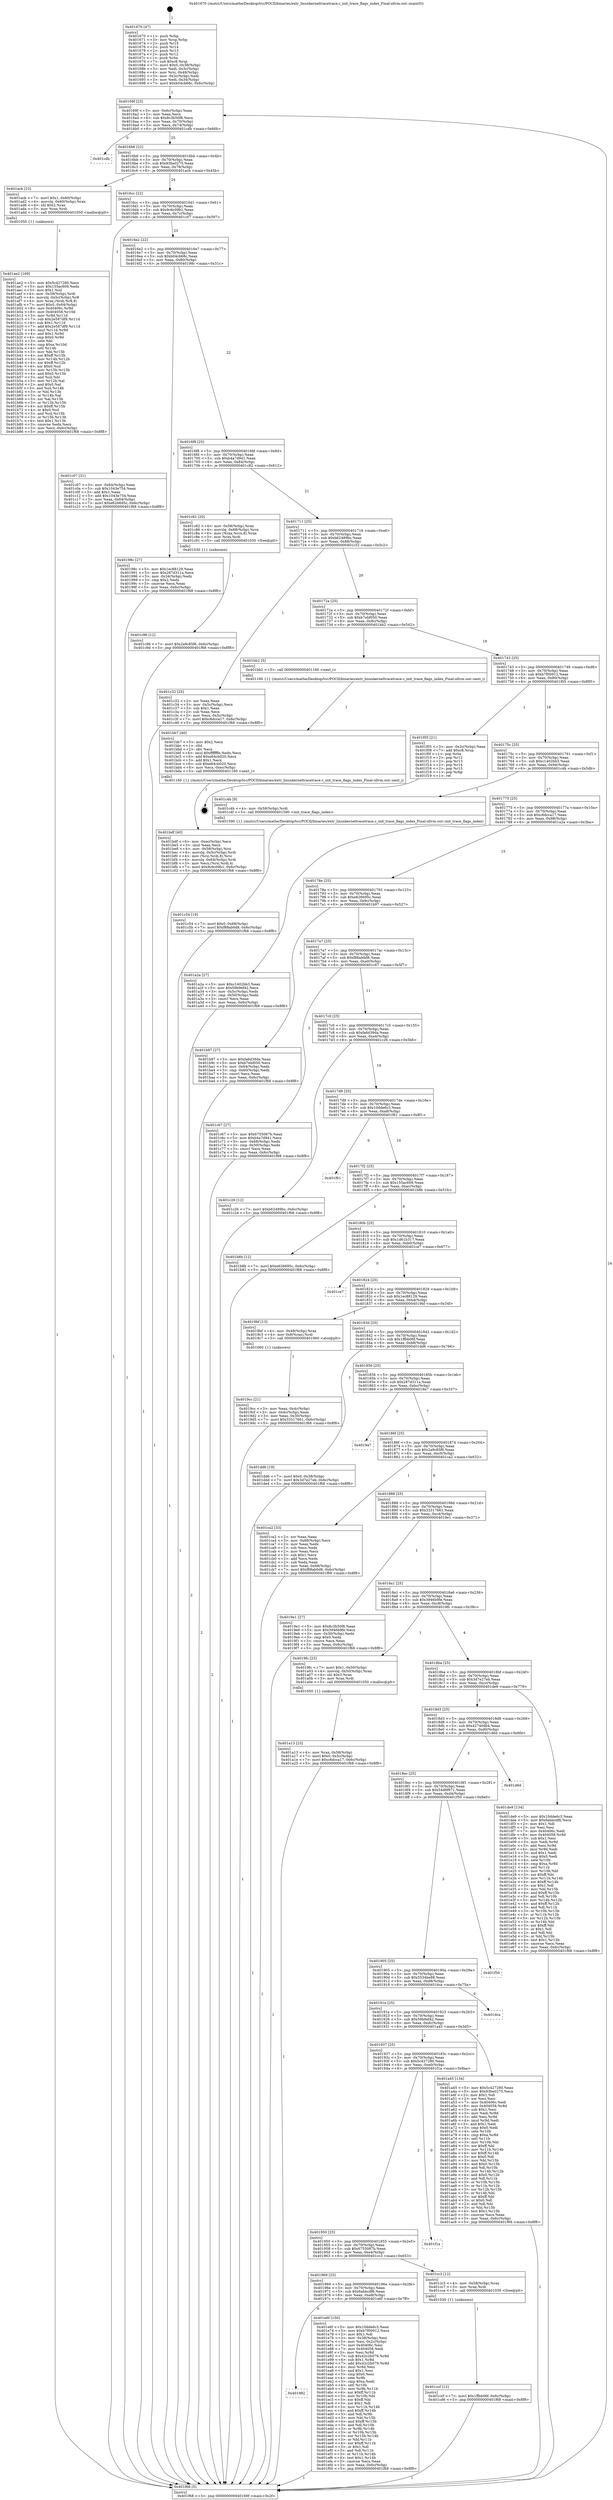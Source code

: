 digraph "0x401670" {
  label = "0x401670 (/mnt/c/Users/mathe/Desktop/tcc/POCII/binaries/extr_linuxkerneltracetrace.c_init_trace_flags_index_Final-ollvm.out::main(0))"
  labelloc = "t"
  node[shape=record]

  Entry [label="",width=0.3,height=0.3,shape=circle,fillcolor=black,style=filled]
  "0x40169f" [label="{
     0x40169f [23]\l
     | [instrs]\l
     &nbsp;&nbsp;0x40169f \<+3\>: mov -0x6c(%rbp),%eax\l
     &nbsp;&nbsp;0x4016a2 \<+2\>: mov %eax,%ecx\l
     &nbsp;&nbsp;0x4016a4 \<+6\>: sub $0x8c3b50f8,%ecx\l
     &nbsp;&nbsp;0x4016aa \<+3\>: mov %eax,-0x70(%rbp)\l
     &nbsp;&nbsp;0x4016ad \<+3\>: mov %ecx,-0x74(%rbp)\l
     &nbsp;&nbsp;0x4016b0 \<+6\>: je 0000000000401cdb \<main+0x66b\>\l
  }"]
  "0x401cdb" [label="{
     0x401cdb\l
  }", style=dashed]
  "0x4016b6" [label="{
     0x4016b6 [22]\l
     | [instrs]\l
     &nbsp;&nbsp;0x4016b6 \<+5\>: jmp 00000000004016bb \<main+0x4b\>\l
     &nbsp;&nbsp;0x4016bb \<+3\>: mov -0x70(%rbp),%eax\l
     &nbsp;&nbsp;0x4016be \<+5\>: sub $0x93be0275,%eax\l
     &nbsp;&nbsp;0x4016c3 \<+3\>: mov %eax,-0x78(%rbp)\l
     &nbsp;&nbsp;0x4016c6 \<+6\>: je 0000000000401acb \<main+0x45b\>\l
  }"]
  Exit [label="",width=0.3,height=0.3,shape=circle,fillcolor=black,style=filled,peripheries=2]
  "0x401acb" [label="{
     0x401acb [23]\l
     | [instrs]\l
     &nbsp;&nbsp;0x401acb \<+7\>: movl $0x1,-0x60(%rbp)\l
     &nbsp;&nbsp;0x401ad2 \<+4\>: movslq -0x60(%rbp),%rax\l
     &nbsp;&nbsp;0x401ad6 \<+4\>: shl $0x2,%rax\l
     &nbsp;&nbsp;0x401ada \<+3\>: mov %rax,%rdi\l
     &nbsp;&nbsp;0x401add \<+5\>: call 0000000000401050 \<malloc@plt\>\l
     | [calls]\l
     &nbsp;&nbsp;0x401050 \{1\} (unknown)\l
  }"]
  "0x4016cc" [label="{
     0x4016cc [22]\l
     | [instrs]\l
     &nbsp;&nbsp;0x4016cc \<+5\>: jmp 00000000004016d1 \<main+0x61\>\l
     &nbsp;&nbsp;0x4016d1 \<+3\>: mov -0x70(%rbp),%eax\l
     &nbsp;&nbsp;0x4016d4 \<+5\>: sub $0x9c6c09b1,%eax\l
     &nbsp;&nbsp;0x4016d9 \<+3\>: mov %eax,-0x7c(%rbp)\l
     &nbsp;&nbsp;0x4016dc \<+6\>: je 0000000000401c07 \<main+0x597\>\l
  }"]
  "0x401982" [label="{
     0x401982\l
  }", style=dashed]
  "0x401c07" [label="{
     0x401c07 [31]\l
     | [instrs]\l
     &nbsp;&nbsp;0x401c07 \<+3\>: mov -0x64(%rbp),%eax\l
     &nbsp;&nbsp;0x401c0a \<+5\>: sub $0x1043e754,%eax\l
     &nbsp;&nbsp;0x401c0f \<+3\>: add $0x1,%eax\l
     &nbsp;&nbsp;0x401c12 \<+5\>: add $0x1043e754,%eax\l
     &nbsp;&nbsp;0x401c17 \<+3\>: mov %eax,-0x64(%rbp)\l
     &nbsp;&nbsp;0x401c1a \<+7\>: movl $0xe626695c,-0x6c(%rbp)\l
     &nbsp;&nbsp;0x401c21 \<+5\>: jmp 0000000000401f68 \<main+0x8f8\>\l
  }"]
  "0x4016e2" [label="{
     0x4016e2 [22]\l
     | [instrs]\l
     &nbsp;&nbsp;0x4016e2 \<+5\>: jmp 00000000004016e7 \<main+0x77\>\l
     &nbsp;&nbsp;0x4016e7 \<+3\>: mov -0x70(%rbp),%eax\l
     &nbsp;&nbsp;0x4016ea \<+5\>: sub $0xb04cb68c,%eax\l
     &nbsp;&nbsp;0x4016ef \<+3\>: mov %eax,-0x80(%rbp)\l
     &nbsp;&nbsp;0x4016f2 \<+6\>: je 000000000040198c \<main+0x31c\>\l
  }"]
  "0x401e6f" [label="{
     0x401e6f [150]\l
     | [instrs]\l
     &nbsp;&nbsp;0x401e6f \<+5\>: mov $0x10dde6c3,%eax\l
     &nbsp;&nbsp;0x401e74 \<+5\>: mov $0xb7f00912,%ecx\l
     &nbsp;&nbsp;0x401e79 \<+2\>: mov $0x1,%dl\l
     &nbsp;&nbsp;0x401e7b \<+3\>: mov -0x38(%rbp),%esi\l
     &nbsp;&nbsp;0x401e7e \<+3\>: mov %esi,-0x2c(%rbp)\l
     &nbsp;&nbsp;0x401e81 \<+7\>: mov 0x40406c,%esi\l
     &nbsp;&nbsp;0x401e88 \<+7\>: mov 0x404058,%edi\l
     &nbsp;&nbsp;0x401e8f \<+3\>: mov %esi,%r8d\l
     &nbsp;&nbsp;0x401e92 \<+7\>: sub $0x42c2b079,%r8d\l
     &nbsp;&nbsp;0x401e99 \<+4\>: sub $0x1,%r8d\l
     &nbsp;&nbsp;0x401e9d \<+7\>: add $0x42c2b079,%r8d\l
     &nbsp;&nbsp;0x401ea4 \<+4\>: imul %r8d,%esi\l
     &nbsp;&nbsp;0x401ea8 \<+3\>: and $0x1,%esi\l
     &nbsp;&nbsp;0x401eab \<+3\>: cmp $0x0,%esi\l
     &nbsp;&nbsp;0x401eae \<+4\>: sete %r9b\l
     &nbsp;&nbsp;0x401eb2 \<+3\>: cmp $0xa,%edi\l
     &nbsp;&nbsp;0x401eb5 \<+4\>: setl %r10b\l
     &nbsp;&nbsp;0x401eb9 \<+3\>: mov %r9b,%r11b\l
     &nbsp;&nbsp;0x401ebc \<+4\>: xor $0xff,%r11b\l
     &nbsp;&nbsp;0x401ec0 \<+3\>: mov %r10b,%bl\l
     &nbsp;&nbsp;0x401ec3 \<+3\>: xor $0xff,%bl\l
     &nbsp;&nbsp;0x401ec6 \<+3\>: xor $0x1,%dl\l
     &nbsp;&nbsp;0x401ec9 \<+3\>: mov %r11b,%r14b\l
     &nbsp;&nbsp;0x401ecc \<+4\>: and $0xff,%r14b\l
     &nbsp;&nbsp;0x401ed0 \<+3\>: and %dl,%r9b\l
     &nbsp;&nbsp;0x401ed3 \<+3\>: mov %bl,%r15b\l
     &nbsp;&nbsp;0x401ed6 \<+4\>: and $0xff,%r15b\l
     &nbsp;&nbsp;0x401eda \<+3\>: and %dl,%r10b\l
     &nbsp;&nbsp;0x401edd \<+3\>: or %r9b,%r14b\l
     &nbsp;&nbsp;0x401ee0 \<+3\>: or %r10b,%r15b\l
     &nbsp;&nbsp;0x401ee3 \<+3\>: xor %r15b,%r14b\l
     &nbsp;&nbsp;0x401ee6 \<+3\>: or %bl,%r11b\l
     &nbsp;&nbsp;0x401ee9 \<+4\>: xor $0xff,%r11b\l
     &nbsp;&nbsp;0x401eed \<+3\>: or $0x1,%dl\l
     &nbsp;&nbsp;0x401ef0 \<+3\>: and %dl,%r11b\l
     &nbsp;&nbsp;0x401ef3 \<+3\>: or %r11b,%r14b\l
     &nbsp;&nbsp;0x401ef6 \<+4\>: test $0x1,%r14b\l
     &nbsp;&nbsp;0x401efa \<+3\>: cmovne %ecx,%eax\l
     &nbsp;&nbsp;0x401efd \<+3\>: mov %eax,-0x6c(%rbp)\l
     &nbsp;&nbsp;0x401f00 \<+5\>: jmp 0000000000401f68 \<main+0x8f8\>\l
  }"]
  "0x40198c" [label="{
     0x40198c [27]\l
     | [instrs]\l
     &nbsp;&nbsp;0x40198c \<+5\>: mov $0x1ec88129,%eax\l
     &nbsp;&nbsp;0x401991 \<+5\>: mov $0x287d311a,%ecx\l
     &nbsp;&nbsp;0x401996 \<+3\>: mov -0x34(%rbp),%edx\l
     &nbsp;&nbsp;0x401999 \<+3\>: cmp $0x2,%edx\l
     &nbsp;&nbsp;0x40199c \<+3\>: cmovne %ecx,%eax\l
     &nbsp;&nbsp;0x40199f \<+3\>: mov %eax,-0x6c(%rbp)\l
     &nbsp;&nbsp;0x4019a2 \<+5\>: jmp 0000000000401f68 \<main+0x8f8\>\l
  }"]
  "0x4016f8" [label="{
     0x4016f8 [25]\l
     | [instrs]\l
     &nbsp;&nbsp;0x4016f8 \<+5\>: jmp 00000000004016fd \<main+0x8d\>\l
     &nbsp;&nbsp;0x4016fd \<+3\>: mov -0x70(%rbp),%eax\l
     &nbsp;&nbsp;0x401700 \<+5\>: sub $0xb4a7d941,%eax\l
     &nbsp;&nbsp;0x401705 \<+6\>: mov %eax,-0x84(%rbp)\l
     &nbsp;&nbsp;0x40170b \<+6\>: je 0000000000401c82 \<main+0x612\>\l
  }"]
  "0x401f68" [label="{
     0x401f68 [5]\l
     | [instrs]\l
     &nbsp;&nbsp;0x401f68 \<+5\>: jmp 000000000040169f \<main+0x2f\>\l
  }"]
  "0x401670" [label="{
     0x401670 [47]\l
     | [instrs]\l
     &nbsp;&nbsp;0x401670 \<+1\>: push %rbp\l
     &nbsp;&nbsp;0x401671 \<+3\>: mov %rsp,%rbp\l
     &nbsp;&nbsp;0x401674 \<+2\>: push %r15\l
     &nbsp;&nbsp;0x401676 \<+2\>: push %r14\l
     &nbsp;&nbsp;0x401678 \<+2\>: push %r13\l
     &nbsp;&nbsp;0x40167a \<+2\>: push %r12\l
     &nbsp;&nbsp;0x40167c \<+1\>: push %rbx\l
     &nbsp;&nbsp;0x40167d \<+7\>: sub $0xc8,%rsp\l
     &nbsp;&nbsp;0x401684 \<+7\>: movl $0x0,-0x38(%rbp)\l
     &nbsp;&nbsp;0x40168b \<+3\>: mov %edi,-0x3c(%rbp)\l
     &nbsp;&nbsp;0x40168e \<+4\>: mov %rsi,-0x48(%rbp)\l
     &nbsp;&nbsp;0x401692 \<+3\>: mov -0x3c(%rbp),%edi\l
     &nbsp;&nbsp;0x401695 \<+3\>: mov %edi,-0x34(%rbp)\l
     &nbsp;&nbsp;0x401698 \<+7\>: movl $0xb04cb68c,-0x6c(%rbp)\l
  }"]
  "0x401ccf" [label="{
     0x401ccf [12]\l
     | [instrs]\l
     &nbsp;&nbsp;0x401ccf \<+7\>: movl $0x1ffbb06f,-0x6c(%rbp)\l
     &nbsp;&nbsp;0x401cd6 \<+5\>: jmp 0000000000401f68 \<main+0x8f8\>\l
  }"]
  "0x401c82" [label="{
     0x401c82 [20]\l
     | [instrs]\l
     &nbsp;&nbsp;0x401c82 \<+4\>: mov -0x58(%rbp),%rax\l
     &nbsp;&nbsp;0x401c86 \<+4\>: movslq -0x68(%rbp),%rcx\l
     &nbsp;&nbsp;0x401c8a \<+4\>: mov (%rax,%rcx,8),%rax\l
     &nbsp;&nbsp;0x401c8e \<+3\>: mov %rax,%rdi\l
     &nbsp;&nbsp;0x401c91 \<+5\>: call 0000000000401030 \<free@plt\>\l
     | [calls]\l
     &nbsp;&nbsp;0x401030 \{1\} (unknown)\l
  }"]
  "0x401711" [label="{
     0x401711 [25]\l
     | [instrs]\l
     &nbsp;&nbsp;0x401711 \<+5\>: jmp 0000000000401716 \<main+0xa6\>\l
     &nbsp;&nbsp;0x401716 \<+3\>: mov -0x70(%rbp),%eax\l
     &nbsp;&nbsp;0x401719 \<+5\>: sub $0xb62489bc,%eax\l
     &nbsp;&nbsp;0x40171e \<+6\>: mov %eax,-0x88(%rbp)\l
     &nbsp;&nbsp;0x401724 \<+6\>: je 0000000000401c32 \<main+0x5c2\>\l
  }"]
  "0x401969" [label="{
     0x401969 [25]\l
     | [instrs]\l
     &nbsp;&nbsp;0x401969 \<+5\>: jmp 000000000040196e \<main+0x2fe\>\l
     &nbsp;&nbsp;0x40196e \<+3\>: mov -0x70(%rbp),%eax\l
     &nbsp;&nbsp;0x401971 \<+5\>: sub $0x6abbcdf6,%eax\l
     &nbsp;&nbsp;0x401976 \<+6\>: mov %eax,-0xe8(%rbp)\l
     &nbsp;&nbsp;0x40197c \<+6\>: je 0000000000401e6f \<main+0x7ff\>\l
  }"]
  "0x401c32" [label="{
     0x401c32 [25]\l
     | [instrs]\l
     &nbsp;&nbsp;0x401c32 \<+2\>: xor %eax,%eax\l
     &nbsp;&nbsp;0x401c34 \<+3\>: mov -0x5c(%rbp),%ecx\l
     &nbsp;&nbsp;0x401c37 \<+3\>: sub $0x1,%eax\l
     &nbsp;&nbsp;0x401c3a \<+2\>: sub %eax,%ecx\l
     &nbsp;&nbsp;0x401c3c \<+3\>: mov %ecx,-0x5c(%rbp)\l
     &nbsp;&nbsp;0x401c3f \<+7\>: movl $0xc6dcca17,-0x6c(%rbp)\l
     &nbsp;&nbsp;0x401c46 \<+5\>: jmp 0000000000401f68 \<main+0x8f8\>\l
  }"]
  "0x40172a" [label="{
     0x40172a [25]\l
     | [instrs]\l
     &nbsp;&nbsp;0x40172a \<+5\>: jmp 000000000040172f \<main+0xbf\>\l
     &nbsp;&nbsp;0x40172f \<+3\>: mov -0x70(%rbp),%eax\l
     &nbsp;&nbsp;0x401732 \<+5\>: sub $0xb7ebf050,%eax\l
     &nbsp;&nbsp;0x401737 \<+6\>: mov %eax,-0x8c(%rbp)\l
     &nbsp;&nbsp;0x40173d \<+6\>: je 0000000000401bb2 \<main+0x542\>\l
  }"]
  "0x401cc3" [label="{
     0x401cc3 [12]\l
     | [instrs]\l
     &nbsp;&nbsp;0x401cc3 \<+4\>: mov -0x58(%rbp),%rax\l
     &nbsp;&nbsp;0x401cc7 \<+3\>: mov %rax,%rdi\l
     &nbsp;&nbsp;0x401cca \<+5\>: call 0000000000401030 \<free@plt\>\l
     | [calls]\l
     &nbsp;&nbsp;0x401030 \{1\} (unknown)\l
  }"]
  "0x401bb2" [label="{
     0x401bb2 [5]\l
     | [instrs]\l
     &nbsp;&nbsp;0x401bb2 \<+5\>: call 0000000000401160 \<next_i\>\l
     | [calls]\l
     &nbsp;&nbsp;0x401160 \{1\} (/mnt/c/Users/mathe/Desktop/tcc/POCII/binaries/extr_linuxkerneltracetrace.c_init_trace_flags_index_Final-ollvm.out::next_i)\l
  }"]
  "0x401743" [label="{
     0x401743 [25]\l
     | [instrs]\l
     &nbsp;&nbsp;0x401743 \<+5\>: jmp 0000000000401748 \<main+0xd8\>\l
     &nbsp;&nbsp;0x401748 \<+3\>: mov -0x70(%rbp),%eax\l
     &nbsp;&nbsp;0x40174b \<+5\>: sub $0xb7f00912,%eax\l
     &nbsp;&nbsp;0x401750 \<+6\>: mov %eax,-0x90(%rbp)\l
     &nbsp;&nbsp;0x401756 \<+6\>: je 0000000000401f05 \<main+0x895\>\l
  }"]
  "0x401950" [label="{
     0x401950 [25]\l
     | [instrs]\l
     &nbsp;&nbsp;0x401950 \<+5\>: jmp 0000000000401955 \<main+0x2e5\>\l
     &nbsp;&nbsp;0x401955 \<+3\>: mov -0x70(%rbp),%eax\l
     &nbsp;&nbsp;0x401958 \<+5\>: sub $0x6755087b,%eax\l
     &nbsp;&nbsp;0x40195d \<+6\>: mov %eax,-0xe4(%rbp)\l
     &nbsp;&nbsp;0x401963 \<+6\>: je 0000000000401cc3 \<main+0x653\>\l
  }"]
  "0x401f05" [label="{
     0x401f05 [21]\l
     | [instrs]\l
     &nbsp;&nbsp;0x401f05 \<+3\>: mov -0x2c(%rbp),%eax\l
     &nbsp;&nbsp;0x401f08 \<+7\>: add $0xc8,%rsp\l
     &nbsp;&nbsp;0x401f0f \<+1\>: pop %rbx\l
     &nbsp;&nbsp;0x401f10 \<+2\>: pop %r12\l
     &nbsp;&nbsp;0x401f12 \<+2\>: pop %r13\l
     &nbsp;&nbsp;0x401f14 \<+2\>: pop %r14\l
     &nbsp;&nbsp;0x401f16 \<+2\>: pop %r15\l
     &nbsp;&nbsp;0x401f18 \<+1\>: pop %rbp\l
     &nbsp;&nbsp;0x401f19 \<+1\>: ret\l
  }"]
  "0x40175c" [label="{
     0x40175c [25]\l
     | [instrs]\l
     &nbsp;&nbsp;0x40175c \<+5\>: jmp 0000000000401761 \<main+0xf1\>\l
     &nbsp;&nbsp;0x401761 \<+3\>: mov -0x70(%rbp),%eax\l
     &nbsp;&nbsp;0x401764 \<+5\>: sub $0xc1402bb3,%eax\l
     &nbsp;&nbsp;0x401769 \<+6\>: mov %eax,-0x94(%rbp)\l
     &nbsp;&nbsp;0x40176f \<+6\>: je 0000000000401c4b \<main+0x5db\>\l
  }"]
  "0x401f1a" [label="{
     0x401f1a\l
  }", style=dashed]
  "0x401c4b" [label="{
     0x401c4b [9]\l
     | [instrs]\l
     &nbsp;&nbsp;0x401c4b \<+4\>: mov -0x58(%rbp),%rdi\l
     &nbsp;&nbsp;0x401c4f \<+5\>: call 0000000000401590 \<init_trace_flags_index\>\l
     | [calls]\l
     &nbsp;&nbsp;0x401590 \{1\} (/mnt/c/Users/mathe/Desktop/tcc/POCII/binaries/extr_linuxkerneltracetrace.c_init_trace_flags_index_Final-ollvm.out::init_trace_flags_index)\l
  }"]
  "0x401775" [label="{
     0x401775 [25]\l
     | [instrs]\l
     &nbsp;&nbsp;0x401775 \<+5\>: jmp 000000000040177a \<main+0x10a\>\l
     &nbsp;&nbsp;0x40177a \<+3\>: mov -0x70(%rbp),%eax\l
     &nbsp;&nbsp;0x40177d \<+5\>: sub $0xc6dcca17,%eax\l
     &nbsp;&nbsp;0x401782 \<+6\>: mov %eax,-0x98(%rbp)\l
     &nbsp;&nbsp;0x401788 \<+6\>: je 0000000000401a2a \<main+0x3ba\>\l
  }"]
  "0x401c96" [label="{
     0x401c96 [12]\l
     | [instrs]\l
     &nbsp;&nbsp;0x401c96 \<+7\>: movl $0x2a9c85f6,-0x6c(%rbp)\l
     &nbsp;&nbsp;0x401c9d \<+5\>: jmp 0000000000401f68 \<main+0x8f8\>\l
  }"]
  "0x401a2a" [label="{
     0x401a2a [27]\l
     | [instrs]\l
     &nbsp;&nbsp;0x401a2a \<+5\>: mov $0xc1402bb3,%eax\l
     &nbsp;&nbsp;0x401a2f \<+5\>: mov $0x59b9ef42,%ecx\l
     &nbsp;&nbsp;0x401a34 \<+3\>: mov -0x5c(%rbp),%edx\l
     &nbsp;&nbsp;0x401a37 \<+3\>: cmp -0x50(%rbp),%edx\l
     &nbsp;&nbsp;0x401a3a \<+3\>: cmovl %ecx,%eax\l
     &nbsp;&nbsp;0x401a3d \<+3\>: mov %eax,-0x6c(%rbp)\l
     &nbsp;&nbsp;0x401a40 \<+5\>: jmp 0000000000401f68 \<main+0x8f8\>\l
  }"]
  "0x40178e" [label="{
     0x40178e [25]\l
     | [instrs]\l
     &nbsp;&nbsp;0x40178e \<+5\>: jmp 0000000000401793 \<main+0x123\>\l
     &nbsp;&nbsp;0x401793 \<+3\>: mov -0x70(%rbp),%eax\l
     &nbsp;&nbsp;0x401796 \<+5\>: sub $0xe626695c,%eax\l
     &nbsp;&nbsp;0x40179b \<+6\>: mov %eax,-0x9c(%rbp)\l
     &nbsp;&nbsp;0x4017a1 \<+6\>: je 0000000000401b97 \<main+0x527\>\l
  }"]
  "0x401c54" [label="{
     0x401c54 [19]\l
     | [instrs]\l
     &nbsp;&nbsp;0x401c54 \<+7\>: movl $0x0,-0x68(%rbp)\l
     &nbsp;&nbsp;0x401c5b \<+7\>: movl $0xf88ab0d8,-0x6c(%rbp)\l
     &nbsp;&nbsp;0x401c62 \<+5\>: jmp 0000000000401f68 \<main+0x8f8\>\l
  }"]
  "0x401b97" [label="{
     0x401b97 [27]\l
     | [instrs]\l
     &nbsp;&nbsp;0x401b97 \<+5\>: mov $0xfa6d39da,%eax\l
     &nbsp;&nbsp;0x401b9c \<+5\>: mov $0xb7ebf050,%ecx\l
     &nbsp;&nbsp;0x401ba1 \<+3\>: mov -0x64(%rbp),%edx\l
     &nbsp;&nbsp;0x401ba4 \<+3\>: cmp -0x60(%rbp),%edx\l
     &nbsp;&nbsp;0x401ba7 \<+3\>: cmovl %ecx,%eax\l
     &nbsp;&nbsp;0x401baa \<+3\>: mov %eax,-0x6c(%rbp)\l
     &nbsp;&nbsp;0x401bad \<+5\>: jmp 0000000000401f68 \<main+0x8f8\>\l
  }"]
  "0x4017a7" [label="{
     0x4017a7 [25]\l
     | [instrs]\l
     &nbsp;&nbsp;0x4017a7 \<+5\>: jmp 00000000004017ac \<main+0x13c\>\l
     &nbsp;&nbsp;0x4017ac \<+3\>: mov -0x70(%rbp),%eax\l
     &nbsp;&nbsp;0x4017af \<+5\>: sub $0xf88ab0d8,%eax\l
     &nbsp;&nbsp;0x4017b4 \<+6\>: mov %eax,-0xa0(%rbp)\l
     &nbsp;&nbsp;0x4017ba \<+6\>: je 0000000000401c67 \<main+0x5f7\>\l
  }"]
  "0x401bdf" [label="{
     0x401bdf [40]\l
     | [instrs]\l
     &nbsp;&nbsp;0x401bdf \<+6\>: mov -0xec(%rbp),%ecx\l
     &nbsp;&nbsp;0x401be5 \<+3\>: imul %eax,%ecx\l
     &nbsp;&nbsp;0x401be8 \<+4\>: mov -0x58(%rbp),%rsi\l
     &nbsp;&nbsp;0x401bec \<+4\>: movslq -0x5c(%rbp),%rdi\l
     &nbsp;&nbsp;0x401bf0 \<+4\>: mov (%rsi,%rdi,8),%rsi\l
     &nbsp;&nbsp;0x401bf4 \<+4\>: movslq -0x64(%rbp),%rdi\l
     &nbsp;&nbsp;0x401bf8 \<+3\>: mov %ecx,(%rsi,%rdi,4)\l
     &nbsp;&nbsp;0x401bfb \<+7\>: movl $0x9c6c09b1,-0x6c(%rbp)\l
     &nbsp;&nbsp;0x401c02 \<+5\>: jmp 0000000000401f68 \<main+0x8f8\>\l
  }"]
  "0x401c67" [label="{
     0x401c67 [27]\l
     | [instrs]\l
     &nbsp;&nbsp;0x401c67 \<+5\>: mov $0x6755087b,%eax\l
     &nbsp;&nbsp;0x401c6c \<+5\>: mov $0xb4a7d941,%ecx\l
     &nbsp;&nbsp;0x401c71 \<+3\>: mov -0x68(%rbp),%edx\l
     &nbsp;&nbsp;0x401c74 \<+3\>: cmp -0x50(%rbp),%edx\l
     &nbsp;&nbsp;0x401c77 \<+3\>: cmovl %ecx,%eax\l
     &nbsp;&nbsp;0x401c7a \<+3\>: mov %eax,-0x6c(%rbp)\l
     &nbsp;&nbsp;0x401c7d \<+5\>: jmp 0000000000401f68 \<main+0x8f8\>\l
  }"]
  "0x4017c0" [label="{
     0x4017c0 [25]\l
     | [instrs]\l
     &nbsp;&nbsp;0x4017c0 \<+5\>: jmp 00000000004017c5 \<main+0x155\>\l
     &nbsp;&nbsp;0x4017c5 \<+3\>: mov -0x70(%rbp),%eax\l
     &nbsp;&nbsp;0x4017c8 \<+5\>: sub $0xfa6d39da,%eax\l
     &nbsp;&nbsp;0x4017cd \<+6\>: mov %eax,-0xa4(%rbp)\l
     &nbsp;&nbsp;0x4017d3 \<+6\>: je 0000000000401c26 \<main+0x5b6\>\l
  }"]
  "0x401bb7" [label="{
     0x401bb7 [40]\l
     | [instrs]\l
     &nbsp;&nbsp;0x401bb7 \<+5\>: mov $0x2,%ecx\l
     &nbsp;&nbsp;0x401bbc \<+1\>: cltd\l
     &nbsp;&nbsp;0x401bbd \<+2\>: idiv %ecx\l
     &nbsp;&nbsp;0x401bbf \<+6\>: imul $0xfffffffe,%edx,%ecx\l
     &nbsp;&nbsp;0x401bc5 \<+6\>: add $0xe64cb020,%ecx\l
     &nbsp;&nbsp;0x401bcb \<+3\>: add $0x1,%ecx\l
     &nbsp;&nbsp;0x401bce \<+6\>: sub $0xe64cb020,%ecx\l
     &nbsp;&nbsp;0x401bd4 \<+6\>: mov %ecx,-0xec(%rbp)\l
     &nbsp;&nbsp;0x401bda \<+5\>: call 0000000000401160 \<next_i\>\l
     | [calls]\l
     &nbsp;&nbsp;0x401160 \{1\} (/mnt/c/Users/mathe/Desktop/tcc/POCII/binaries/extr_linuxkerneltracetrace.c_init_trace_flags_index_Final-ollvm.out::next_i)\l
  }"]
  "0x401c26" [label="{
     0x401c26 [12]\l
     | [instrs]\l
     &nbsp;&nbsp;0x401c26 \<+7\>: movl $0xb62489bc,-0x6c(%rbp)\l
     &nbsp;&nbsp;0x401c2d \<+5\>: jmp 0000000000401f68 \<main+0x8f8\>\l
  }"]
  "0x4017d9" [label="{
     0x4017d9 [25]\l
     | [instrs]\l
     &nbsp;&nbsp;0x4017d9 \<+5\>: jmp 00000000004017de \<main+0x16e\>\l
     &nbsp;&nbsp;0x4017de \<+3\>: mov -0x70(%rbp),%eax\l
     &nbsp;&nbsp;0x4017e1 \<+5\>: sub $0x10dde6c3,%eax\l
     &nbsp;&nbsp;0x4017e6 \<+6\>: mov %eax,-0xa8(%rbp)\l
     &nbsp;&nbsp;0x4017ec \<+6\>: je 0000000000401f61 \<main+0x8f1\>\l
  }"]
  "0x401ae2" [label="{
     0x401ae2 [169]\l
     | [instrs]\l
     &nbsp;&nbsp;0x401ae2 \<+5\>: mov $0x5c427280,%ecx\l
     &nbsp;&nbsp;0x401ae7 \<+5\>: mov $0x155ac609,%edx\l
     &nbsp;&nbsp;0x401aec \<+3\>: mov $0x1,%sil\l
     &nbsp;&nbsp;0x401aef \<+4\>: mov -0x58(%rbp),%rdi\l
     &nbsp;&nbsp;0x401af3 \<+4\>: movslq -0x5c(%rbp),%r8\l
     &nbsp;&nbsp;0x401af7 \<+4\>: mov %rax,(%rdi,%r8,8)\l
     &nbsp;&nbsp;0x401afb \<+7\>: movl $0x0,-0x64(%rbp)\l
     &nbsp;&nbsp;0x401b02 \<+8\>: mov 0x40406c,%r9d\l
     &nbsp;&nbsp;0x401b0a \<+8\>: mov 0x404058,%r10d\l
     &nbsp;&nbsp;0x401b12 \<+3\>: mov %r9d,%r11d\l
     &nbsp;&nbsp;0x401b15 \<+7\>: sub $0x2e587df9,%r11d\l
     &nbsp;&nbsp;0x401b1c \<+4\>: sub $0x1,%r11d\l
     &nbsp;&nbsp;0x401b20 \<+7\>: add $0x2e587df9,%r11d\l
     &nbsp;&nbsp;0x401b27 \<+4\>: imul %r11d,%r9d\l
     &nbsp;&nbsp;0x401b2b \<+4\>: and $0x1,%r9d\l
     &nbsp;&nbsp;0x401b2f \<+4\>: cmp $0x0,%r9d\l
     &nbsp;&nbsp;0x401b33 \<+3\>: sete %bl\l
     &nbsp;&nbsp;0x401b36 \<+4\>: cmp $0xa,%r10d\l
     &nbsp;&nbsp;0x401b3a \<+4\>: setl %r14b\l
     &nbsp;&nbsp;0x401b3e \<+3\>: mov %bl,%r15b\l
     &nbsp;&nbsp;0x401b41 \<+4\>: xor $0xff,%r15b\l
     &nbsp;&nbsp;0x401b45 \<+3\>: mov %r14b,%r12b\l
     &nbsp;&nbsp;0x401b48 \<+4\>: xor $0xff,%r12b\l
     &nbsp;&nbsp;0x401b4c \<+4\>: xor $0x0,%sil\l
     &nbsp;&nbsp;0x401b50 \<+3\>: mov %r15b,%r13b\l
     &nbsp;&nbsp;0x401b53 \<+4\>: and $0x0,%r13b\l
     &nbsp;&nbsp;0x401b57 \<+3\>: and %sil,%bl\l
     &nbsp;&nbsp;0x401b5a \<+3\>: mov %r12b,%al\l
     &nbsp;&nbsp;0x401b5d \<+2\>: and $0x0,%al\l
     &nbsp;&nbsp;0x401b5f \<+3\>: and %sil,%r14b\l
     &nbsp;&nbsp;0x401b62 \<+3\>: or %bl,%r13b\l
     &nbsp;&nbsp;0x401b65 \<+3\>: or %r14b,%al\l
     &nbsp;&nbsp;0x401b68 \<+3\>: xor %al,%r13b\l
     &nbsp;&nbsp;0x401b6b \<+3\>: or %r12b,%r15b\l
     &nbsp;&nbsp;0x401b6e \<+4\>: xor $0xff,%r15b\l
     &nbsp;&nbsp;0x401b72 \<+4\>: or $0x0,%sil\l
     &nbsp;&nbsp;0x401b76 \<+3\>: and %sil,%r15b\l
     &nbsp;&nbsp;0x401b79 \<+3\>: or %r15b,%r13b\l
     &nbsp;&nbsp;0x401b7c \<+4\>: test $0x1,%r13b\l
     &nbsp;&nbsp;0x401b80 \<+3\>: cmovne %edx,%ecx\l
     &nbsp;&nbsp;0x401b83 \<+3\>: mov %ecx,-0x6c(%rbp)\l
     &nbsp;&nbsp;0x401b86 \<+5\>: jmp 0000000000401f68 \<main+0x8f8\>\l
  }"]
  "0x401f61" [label="{
     0x401f61\l
  }", style=dashed]
  "0x4017f2" [label="{
     0x4017f2 [25]\l
     | [instrs]\l
     &nbsp;&nbsp;0x4017f2 \<+5\>: jmp 00000000004017f7 \<main+0x187\>\l
     &nbsp;&nbsp;0x4017f7 \<+3\>: mov -0x70(%rbp),%eax\l
     &nbsp;&nbsp;0x4017fa \<+5\>: sub $0x155ac609,%eax\l
     &nbsp;&nbsp;0x4017ff \<+6\>: mov %eax,-0xac(%rbp)\l
     &nbsp;&nbsp;0x401805 \<+6\>: je 0000000000401b8b \<main+0x51b\>\l
  }"]
  "0x401937" [label="{
     0x401937 [25]\l
     | [instrs]\l
     &nbsp;&nbsp;0x401937 \<+5\>: jmp 000000000040193c \<main+0x2cc\>\l
     &nbsp;&nbsp;0x40193c \<+3\>: mov -0x70(%rbp),%eax\l
     &nbsp;&nbsp;0x40193f \<+5\>: sub $0x5c427280,%eax\l
     &nbsp;&nbsp;0x401944 \<+6\>: mov %eax,-0xe0(%rbp)\l
     &nbsp;&nbsp;0x40194a \<+6\>: je 0000000000401f1a \<main+0x8aa\>\l
  }"]
  "0x401b8b" [label="{
     0x401b8b [12]\l
     | [instrs]\l
     &nbsp;&nbsp;0x401b8b \<+7\>: movl $0xe626695c,-0x6c(%rbp)\l
     &nbsp;&nbsp;0x401b92 \<+5\>: jmp 0000000000401f68 \<main+0x8f8\>\l
  }"]
  "0x40180b" [label="{
     0x40180b [25]\l
     | [instrs]\l
     &nbsp;&nbsp;0x40180b \<+5\>: jmp 0000000000401810 \<main+0x1a0\>\l
     &nbsp;&nbsp;0x401810 \<+3\>: mov -0x70(%rbp),%eax\l
     &nbsp;&nbsp;0x401813 \<+5\>: sub $0x1d61b317,%eax\l
     &nbsp;&nbsp;0x401818 \<+6\>: mov %eax,-0xb0(%rbp)\l
     &nbsp;&nbsp;0x40181e \<+6\>: je 0000000000401ce7 \<main+0x677\>\l
  }"]
  "0x401a45" [label="{
     0x401a45 [134]\l
     | [instrs]\l
     &nbsp;&nbsp;0x401a45 \<+5\>: mov $0x5c427280,%eax\l
     &nbsp;&nbsp;0x401a4a \<+5\>: mov $0x93be0275,%ecx\l
     &nbsp;&nbsp;0x401a4f \<+2\>: mov $0x1,%dl\l
     &nbsp;&nbsp;0x401a51 \<+2\>: xor %esi,%esi\l
     &nbsp;&nbsp;0x401a53 \<+7\>: mov 0x40406c,%edi\l
     &nbsp;&nbsp;0x401a5a \<+8\>: mov 0x404058,%r8d\l
     &nbsp;&nbsp;0x401a62 \<+3\>: sub $0x1,%esi\l
     &nbsp;&nbsp;0x401a65 \<+3\>: mov %edi,%r9d\l
     &nbsp;&nbsp;0x401a68 \<+3\>: add %esi,%r9d\l
     &nbsp;&nbsp;0x401a6b \<+4\>: imul %r9d,%edi\l
     &nbsp;&nbsp;0x401a6f \<+3\>: and $0x1,%edi\l
     &nbsp;&nbsp;0x401a72 \<+3\>: cmp $0x0,%edi\l
     &nbsp;&nbsp;0x401a75 \<+4\>: sete %r10b\l
     &nbsp;&nbsp;0x401a79 \<+4\>: cmp $0xa,%r8d\l
     &nbsp;&nbsp;0x401a7d \<+4\>: setl %r11b\l
     &nbsp;&nbsp;0x401a81 \<+3\>: mov %r10b,%bl\l
     &nbsp;&nbsp;0x401a84 \<+3\>: xor $0xff,%bl\l
     &nbsp;&nbsp;0x401a87 \<+3\>: mov %r11b,%r14b\l
     &nbsp;&nbsp;0x401a8a \<+4\>: xor $0xff,%r14b\l
     &nbsp;&nbsp;0x401a8e \<+3\>: xor $0x0,%dl\l
     &nbsp;&nbsp;0x401a91 \<+3\>: mov %bl,%r15b\l
     &nbsp;&nbsp;0x401a94 \<+4\>: and $0x0,%r15b\l
     &nbsp;&nbsp;0x401a98 \<+3\>: and %dl,%r10b\l
     &nbsp;&nbsp;0x401a9b \<+3\>: mov %r14b,%r12b\l
     &nbsp;&nbsp;0x401a9e \<+4\>: and $0x0,%r12b\l
     &nbsp;&nbsp;0x401aa2 \<+3\>: and %dl,%r11b\l
     &nbsp;&nbsp;0x401aa5 \<+3\>: or %r10b,%r15b\l
     &nbsp;&nbsp;0x401aa8 \<+3\>: or %r11b,%r12b\l
     &nbsp;&nbsp;0x401aab \<+3\>: xor %r12b,%r15b\l
     &nbsp;&nbsp;0x401aae \<+3\>: or %r14b,%bl\l
     &nbsp;&nbsp;0x401ab1 \<+3\>: xor $0xff,%bl\l
     &nbsp;&nbsp;0x401ab4 \<+3\>: or $0x0,%dl\l
     &nbsp;&nbsp;0x401ab7 \<+2\>: and %dl,%bl\l
     &nbsp;&nbsp;0x401ab9 \<+3\>: or %bl,%r15b\l
     &nbsp;&nbsp;0x401abc \<+4\>: test $0x1,%r15b\l
     &nbsp;&nbsp;0x401ac0 \<+3\>: cmovne %ecx,%eax\l
     &nbsp;&nbsp;0x401ac3 \<+3\>: mov %eax,-0x6c(%rbp)\l
     &nbsp;&nbsp;0x401ac6 \<+5\>: jmp 0000000000401f68 \<main+0x8f8\>\l
  }"]
  "0x401ce7" [label="{
     0x401ce7\l
  }", style=dashed]
  "0x401824" [label="{
     0x401824 [25]\l
     | [instrs]\l
     &nbsp;&nbsp;0x401824 \<+5\>: jmp 0000000000401829 \<main+0x1b9\>\l
     &nbsp;&nbsp;0x401829 \<+3\>: mov -0x70(%rbp),%eax\l
     &nbsp;&nbsp;0x40182c \<+5\>: sub $0x1ec88129,%eax\l
     &nbsp;&nbsp;0x401831 \<+6\>: mov %eax,-0xb4(%rbp)\l
     &nbsp;&nbsp;0x401837 \<+6\>: je 00000000004019bf \<main+0x34f\>\l
  }"]
  "0x40191e" [label="{
     0x40191e [25]\l
     | [instrs]\l
     &nbsp;&nbsp;0x40191e \<+5\>: jmp 0000000000401923 \<main+0x2b3\>\l
     &nbsp;&nbsp;0x401923 \<+3\>: mov -0x70(%rbp),%eax\l
     &nbsp;&nbsp;0x401926 \<+5\>: sub $0x59b9ef42,%eax\l
     &nbsp;&nbsp;0x40192b \<+6\>: mov %eax,-0xdc(%rbp)\l
     &nbsp;&nbsp;0x401931 \<+6\>: je 0000000000401a45 \<main+0x3d5\>\l
  }"]
  "0x4019bf" [label="{
     0x4019bf [13]\l
     | [instrs]\l
     &nbsp;&nbsp;0x4019bf \<+4\>: mov -0x48(%rbp),%rax\l
     &nbsp;&nbsp;0x4019c3 \<+4\>: mov 0x8(%rax),%rdi\l
     &nbsp;&nbsp;0x4019c7 \<+5\>: call 0000000000401060 \<atoi@plt\>\l
     | [calls]\l
     &nbsp;&nbsp;0x401060 \{1\} (unknown)\l
  }"]
  "0x40183d" [label="{
     0x40183d [25]\l
     | [instrs]\l
     &nbsp;&nbsp;0x40183d \<+5\>: jmp 0000000000401842 \<main+0x1d2\>\l
     &nbsp;&nbsp;0x401842 \<+3\>: mov -0x70(%rbp),%eax\l
     &nbsp;&nbsp;0x401845 \<+5\>: sub $0x1ffbb06f,%eax\l
     &nbsp;&nbsp;0x40184a \<+6\>: mov %eax,-0xb8(%rbp)\l
     &nbsp;&nbsp;0x401850 \<+6\>: je 0000000000401dd6 \<main+0x766\>\l
  }"]
  "0x4019cc" [label="{
     0x4019cc [21]\l
     | [instrs]\l
     &nbsp;&nbsp;0x4019cc \<+3\>: mov %eax,-0x4c(%rbp)\l
     &nbsp;&nbsp;0x4019cf \<+3\>: mov -0x4c(%rbp),%eax\l
     &nbsp;&nbsp;0x4019d2 \<+3\>: mov %eax,-0x30(%rbp)\l
     &nbsp;&nbsp;0x4019d5 \<+7\>: movl $0x33317661,-0x6c(%rbp)\l
     &nbsp;&nbsp;0x4019dc \<+5\>: jmp 0000000000401f68 \<main+0x8f8\>\l
  }"]
  "0x401dca" [label="{
     0x401dca\l
  }", style=dashed]
  "0x401dd6" [label="{
     0x401dd6 [19]\l
     | [instrs]\l
     &nbsp;&nbsp;0x401dd6 \<+7\>: movl $0x0,-0x38(%rbp)\l
     &nbsp;&nbsp;0x401ddd \<+7\>: movl $0x3d7e27eb,-0x6c(%rbp)\l
     &nbsp;&nbsp;0x401de4 \<+5\>: jmp 0000000000401f68 \<main+0x8f8\>\l
  }"]
  "0x401856" [label="{
     0x401856 [25]\l
     | [instrs]\l
     &nbsp;&nbsp;0x401856 \<+5\>: jmp 000000000040185b \<main+0x1eb\>\l
     &nbsp;&nbsp;0x40185b \<+3\>: mov -0x70(%rbp),%eax\l
     &nbsp;&nbsp;0x40185e \<+5\>: sub $0x287d311a,%eax\l
     &nbsp;&nbsp;0x401863 \<+6\>: mov %eax,-0xbc(%rbp)\l
     &nbsp;&nbsp;0x401869 \<+6\>: je 00000000004019a7 \<main+0x337\>\l
  }"]
  "0x401905" [label="{
     0x401905 [25]\l
     | [instrs]\l
     &nbsp;&nbsp;0x401905 \<+5\>: jmp 000000000040190a \<main+0x29a\>\l
     &nbsp;&nbsp;0x40190a \<+3\>: mov -0x70(%rbp),%eax\l
     &nbsp;&nbsp;0x40190d \<+5\>: sub $0x5534be88,%eax\l
     &nbsp;&nbsp;0x401912 \<+6\>: mov %eax,-0xd8(%rbp)\l
     &nbsp;&nbsp;0x401918 \<+6\>: je 0000000000401dca \<main+0x75a\>\l
  }"]
  "0x4019a7" [label="{
     0x4019a7\l
  }", style=dashed]
  "0x40186f" [label="{
     0x40186f [25]\l
     | [instrs]\l
     &nbsp;&nbsp;0x40186f \<+5\>: jmp 0000000000401874 \<main+0x204\>\l
     &nbsp;&nbsp;0x401874 \<+3\>: mov -0x70(%rbp),%eax\l
     &nbsp;&nbsp;0x401877 \<+5\>: sub $0x2a9c85f6,%eax\l
     &nbsp;&nbsp;0x40187c \<+6\>: mov %eax,-0xc0(%rbp)\l
     &nbsp;&nbsp;0x401882 \<+6\>: je 0000000000401ca2 \<main+0x632\>\l
  }"]
  "0x401f50" [label="{
     0x401f50\l
  }", style=dashed]
  "0x401ca2" [label="{
     0x401ca2 [33]\l
     | [instrs]\l
     &nbsp;&nbsp;0x401ca2 \<+2\>: xor %eax,%eax\l
     &nbsp;&nbsp;0x401ca4 \<+3\>: mov -0x68(%rbp),%ecx\l
     &nbsp;&nbsp;0x401ca7 \<+2\>: mov %eax,%edx\l
     &nbsp;&nbsp;0x401ca9 \<+2\>: sub %ecx,%edx\l
     &nbsp;&nbsp;0x401cab \<+2\>: mov %eax,%ecx\l
     &nbsp;&nbsp;0x401cad \<+3\>: sub $0x1,%ecx\l
     &nbsp;&nbsp;0x401cb0 \<+2\>: add %ecx,%edx\l
     &nbsp;&nbsp;0x401cb2 \<+2\>: sub %edx,%eax\l
     &nbsp;&nbsp;0x401cb4 \<+3\>: mov %eax,-0x68(%rbp)\l
     &nbsp;&nbsp;0x401cb7 \<+7\>: movl $0xf88ab0d8,-0x6c(%rbp)\l
     &nbsp;&nbsp;0x401cbe \<+5\>: jmp 0000000000401f68 \<main+0x8f8\>\l
  }"]
  "0x401888" [label="{
     0x401888 [25]\l
     | [instrs]\l
     &nbsp;&nbsp;0x401888 \<+5\>: jmp 000000000040188d \<main+0x21d\>\l
     &nbsp;&nbsp;0x40188d \<+3\>: mov -0x70(%rbp),%eax\l
     &nbsp;&nbsp;0x401890 \<+5\>: sub $0x33317661,%eax\l
     &nbsp;&nbsp;0x401895 \<+6\>: mov %eax,-0xc4(%rbp)\l
     &nbsp;&nbsp;0x40189b \<+6\>: je 00000000004019e1 \<main+0x371\>\l
  }"]
  "0x4018ec" [label="{
     0x4018ec [25]\l
     | [instrs]\l
     &nbsp;&nbsp;0x4018ec \<+5\>: jmp 00000000004018f1 \<main+0x281\>\l
     &nbsp;&nbsp;0x4018f1 \<+3\>: mov -0x70(%rbp),%eax\l
     &nbsp;&nbsp;0x4018f4 \<+5\>: sub $0x54d6f971,%eax\l
     &nbsp;&nbsp;0x4018f9 \<+6\>: mov %eax,-0xd4(%rbp)\l
     &nbsp;&nbsp;0x4018ff \<+6\>: je 0000000000401f50 \<main+0x8e0\>\l
  }"]
  "0x4019e1" [label="{
     0x4019e1 [27]\l
     | [instrs]\l
     &nbsp;&nbsp;0x4019e1 \<+5\>: mov $0x8c3b50f8,%eax\l
     &nbsp;&nbsp;0x4019e6 \<+5\>: mov $0x3946b9fe,%ecx\l
     &nbsp;&nbsp;0x4019eb \<+3\>: mov -0x30(%rbp),%edx\l
     &nbsp;&nbsp;0x4019ee \<+3\>: cmp $0x0,%edx\l
     &nbsp;&nbsp;0x4019f1 \<+3\>: cmove %ecx,%eax\l
     &nbsp;&nbsp;0x4019f4 \<+3\>: mov %eax,-0x6c(%rbp)\l
     &nbsp;&nbsp;0x4019f7 \<+5\>: jmp 0000000000401f68 \<main+0x8f8\>\l
  }"]
  "0x4018a1" [label="{
     0x4018a1 [25]\l
     | [instrs]\l
     &nbsp;&nbsp;0x4018a1 \<+5\>: jmp 00000000004018a6 \<main+0x236\>\l
     &nbsp;&nbsp;0x4018a6 \<+3\>: mov -0x70(%rbp),%eax\l
     &nbsp;&nbsp;0x4018a9 \<+5\>: sub $0x3946b9fe,%eax\l
     &nbsp;&nbsp;0x4018ae \<+6\>: mov %eax,-0xc8(%rbp)\l
     &nbsp;&nbsp;0x4018b4 \<+6\>: je 00000000004019fc \<main+0x38c\>\l
  }"]
  "0x401d6d" [label="{
     0x401d6d\l
  }", style=dashed]
  "0x4019fc" [label="{
     0x4019fc [23]\l
     | [instrs]\l
     &nbsp;&nbsp;0x4019fc \<+7\>: movl $0x1,-0x50(%rbp)\l
     &nbsp;&nbsp;0x401a03 \<+4\>: movslq -0x50(%rbp),%rax\l
     &nbsp;&nbsp;0x401a07 \<+4\>: shl $0x3,%rax\l
     &nbsp;&nbsp;0x401a0b \<+3\>: mov %rax,%rdi\l
     &nbsp;&nbsp;0x401a0e \<+5\>: call 0000000000401050 \<malloc@plt\>\l
     | [calls]\l
     &nbsp;&nbsp;0x401050 \{1\} (unknown)\l
  }"]
  "0x4018ba" [label="{
     0x4018ba [25]\l
     | [instrs]\l
     &nbsp;&nbsp;0x4018ba \<+5\>: jmp 00000000004018bf \<main+0x24f\>\l
     &nbsp;&nbsp;0x4018bf \<+3\>: mov -0x70(%rbp),%eax\l
     &nbsp;&nbsp;0x4018c2 \<+5\>: sub $0x3d7e27eb,%eax\l
     &nbsp;&nbsp;0x4018c7 \<+6\>: mov %eax,-0xcc(%rbp)\l
     &nbsp;&nbsp;0x4018cd \<+6\>: je 0000000000401de9 \<main+0x779\>\l
  }"]
  "0x401a13" [label="{
     0x401a13 [23]\l
     | [instrs]\l
     &nbsp;&nbsp;0x401a13 \<+4\>: mov %rax,-0x58(%rbp)\l
     &nbsp;&nbsp;0x401a17 \<+7\>: movl $0x0,-0x5c(%rbp)\l
     &nbsp;&nbsp;0x401a1e \<+7\>: movl $0xc6dcca17,-0x6c(%rbp)\l
     &nbsp;&nbsp;0x401a25 \<+5\>: jmp 0000000000401f68 \<main+0x8f8\>\l
  }"]
  "0x4018d3" [label="{
     0x4018d3 [25]\l
     | [instrs]\l
     &nbsp;&nbsp;0x4018d3 \<+5\>: jmp 00000000004018d8 \<main+0x268\>\l
     &nbsp;&nbsp;0x4018d8 \<+3\>: mov -0x70(%rbp),%eax\l
     &nbsp;&nbsp;0x4018db \<+5\>: sub $0x42740db4,%eax\l
     &nbsp;&nbsp;0x4018e0 \<+6\>: mov %eax,-0xd0(%rbp)\l
     &nbsp;&nbsp;0x4018e6 \<+6\>: je 0000000000401d6d \<main+0x6fd\>\l
  }"]
  "0x401de9" [label="{
     0x401de9 [134]\l
     | [instrs]\l
     &nbsp;&nbsp;0x401de9 \<+5\>: mov $0x10dde6c3,%eax\l
     &nbsp;&nbsp;0x401dee \<+5\>: mov $0x6abbcdf6,%ecx\l
     &nbsp;&nbsp;0x401df3 \<+2\>: mov $0x1,%dl\l
     &nbsp;&nbsp;0x401df5 \<+2\>: xor %esi,%esi\l
     &nbsp;&nbsp;0x401df7 \<+7\>: mov 0x40406c,%edi\l
     &nbsp;&nbsp;0x401dfe \<+8\>: mov 0x404058,%r8d\l
     &nbsp;&nbsp;0x401e06 \<+3\>: sub $0x1,%esi\l
     &nbsp;&nbsp;0x401e09 \<+3\>: mov %edi,%r9d\l
     &nbsp;&nbsp;0x401e0c \<+3\>: add %esi,%r9d\l
     &nbsp;&nbsp;0x401e0f \<+4\>: imul %r9d,%edi\l
     &nbsp;&nbsp;0x401e13 \<+3\>: and $0x1,%edi\l
     &nbsp;&nbsp;0x401e16 \<+3\>: cmp $0x0,%edi\l
     &nbsp;&nbsp;0x401e19 \<+4\>: sete %r10b\l
     &nbsp;&nbsp;0x401e1d \<+4\>: cmp $0xa,%r8d\l
     &nbsp;&nbsp;0x401e21 \<+4\>: setl %r11b\l
     &nbsp;&nbsp;0x401e25 \<+3\>: mov %r10b,%bl\l
     &nbsp;&nbsp;0x401e28 \<+3\>: xor $0xff,%bl\l
     &nbsp;&nbsp;0x401e2b \<+3\>: mov %r11b,%r14b\l
     &nbsp;&nbsp;0x401e2e \<+4\>: xor $0xff,%r14b\l
     &nbsp;&nbsp;0x401e32 \<+3\>: xor $0x1,%dl\l
     &nbsp;&nbsp;0x401e35 \<+3\>: mov %bl,%r15b\l
     &nbsp;&nbsp;0x401e38 \<+4\>: and $0xff,%r15b\l
     &nbsp;&nbsp;0x401e3c \<+3\>: and %dl,%r10b\l
     &nbsp;&nbsp;0x401e3f \<+3\>: mov %r14b,%r12b\l
     &nbsp;&nbsp;0x401e42 \<+4\>: and $0xff,%r12b\l
     &nbsp;&nbsp;0x401e46 \<+3\>: and %dl,%r11b\l
     &nbsp;&nbsp;0x401e49 \<+3\>: or %r10b,%r15b\l
     &nbsp;&nbsp;0x401e4c \<+3\>: or %r11b,%r12b\l
     &nbsp;&nbsp;0x401e4f \<+3\>: xor %r12b,%r15b\l
     &nbsp;&nbsp;0x401e52 \<+3\>: or %r14b,%bl\l
     &nbsp;&nbsp;0x401e55 \<+3\>: xor $0xff,%bl\l
     &nbsp;&nbsp;0x401e58 \<+3\>: or $0x1,%dl\l
     &nbsp;&nbsp;0x401e5b \<+2\>: and %dl,%bl\l
     &nbsp;&nbsp;0x401e5d \<+3\>: or %bl,%r15b\l
     &nbsp;&nbsp;0x401e60 \<+4\>: test $0x1,%r15b\l
     &nbsp;&nbsp;0x401e64 \<+3\>: cmovne %ecx,%eax\l
     &nbsp;&nbsp;0x401e67 \<+3\>: mov %eax,-0x6c(%rbp)\l
     &nbsp;&nbsp;0x401e6a \<+5\>: jmp 0000000000401f68 \<main+0x8f8\>\l
  }"]
  Entry -> "0x401670" [label=" 1"]
  "0x40169f" -> "0x401cdb" [label=" 0"]
  "0x40169f" -> "0x4016b6" [label=" 25"]
  "0x401f05" -> Exit [label=" 1"]
  "0x4016b6" -> "0x401acb" [label=" 1"]
  "0x4016b6" -> "0x4016cc" [label=" 24"]
  "0x401e6f" -> "0x401f68" [label=" 1"]
  "0x4016cc" -> "0x401c07" [label=" 1"]
  "0x4016cc" -> "0x4016e2" [label=" 23"]
  "0x401969" -> "0x401982" [label=" 0"]
  "0x4016e2" -> "0x40198c" [label=" 1"]
  "0x4016e2" -> "0x4016f8" [label=" 22"]
  "0x40198c" -> "0x401f68" [label=" 1"]
  "0x401670" -> "0x40169f" [label=" 1"]
  "0x401f68" -> "0x40169f" [label=" 24"]
  "0x401969" -> "0x401e6f" [label=" 1"]
  "0x4016f8" -> "0x401c82" [label=" 1"]
  "0x4016f8" -> "0x401711" [label=" 21"]
  "0x401de9" -> "0x401f68" [label=" 1"]
  "0x401711" -> "0x401c32" [label=" 1"]
  "0x401711" -> "0x40172a" [label=" 20"]
  "0x401dd6" -> "0x401f68" [label=" 1"]
  "0x40172a" -> "0x401bb2" [label=" 1"]
  "0x40172a" -> "0x401743" [label=" 19"]
  "0x401ccf" -> "0x401f68" [label=" 1"]
  "0x401743" -> "0x401f05" [label=" 1"]
  "0x401743" -> "0x40175c" [label=" 18"]
  "0x401950" -> "0x401969" [label=" 1"]
  "0x40175c" -> "0x401c4b" [label=" 1"]
  "0x40175c" -> "0x401775" [label=" 17"]
  "0x401950" -> "0x401cc3" [label=" 1"]
  "0x401775" -> "0x401a2a" [label=" 2"]
  "0x401775" -> "0x40178e" [label=" 15"]
  "0x401937" -> "0x401950" [label=" 2"]
  "0x40178e" -> "0x401b97" [label=" 2"]
  "0x40178e" -> "0x4017a7" [label=" 13"]
  "0x401937" -> "0x401f1a" [label=" 0"]
  "0x4017a7" -> "0x401c67" [label=" 2"]
  "0x4017a7" -> "0x4017c0" [label=" 11"]
  "0x401cc3" -> "0x401ccf" [label=" 1"]
  "0x4017c0" -> "0x401c26" [label=" 1"]
  "0x4017c0" -> "0x4017d9" [label=" 10"]
  "0x401ca2" -> "0x401f68" [label=" 1"]
  "0x4017d9" -> "0x401f61" [label=" 0"]
  "0x4017d9" -> "0x4017f2" [label=" 10"]
  "0x401c96" -> "0x401f68" [label=" 1"]
  "0x4017f2" -> "0x401b8b" [label=" 1"]
  "0x4017f2" -> "0x40180b" [label=" 9"]
  "0x401c82" -> "0x401c96" [label=" 1"]
  "0x40180b" -> "0x401ce7" [label=" 0"]
  "0x40180b" -> "0x401824" [label=" 9"]
  "0x401c67" -> "0x401f68" [label=" 2"]
  "0x401824" -> "0x4019bf" [label=" 1"]
  "0x401824" -> "0x40183d" [label=" 8"]
  "0x4019bf" -> "0x4019cc" [label=" 1"]
  "0x4019cc" -> "0x401f68" [label=" 1"]
  "0x401c4b" -> "0x401c54" [label=" 1"]
  "0x40183d" -> "0x401dd6" [label=" 1"]
  "0x40183d" -> "0x401856" [label=" 7"]
  "0x401c32" -> "0x401f68" [label=" 1"]
  "0x401856" -> "0x4019a7" [label=" 0"]
  "0x401856" -> "0x40186f" [label=" 7"]
  "0x401c07" -> "0x401f68" [label=" 1"]
  "0x40186f" -> "0x401ca2" [label=" 1"]
  "0x40186f" -> "0x401888" [label=" 6"]
  "0x401bdf" -> "0x401f68" [label=" 1"]
  "0x401888" -> "0x4019e1" [label=" 1"]
  "0x401888" -> "0x4018a1" [label=" 5"]
  "0x4019e1" -> "0x401f68" [label=" 1"]
  "0x401bb2" -> "0x401bb7" [label=" 1"]
  "0x4018a1" -> "0x4019fc" [label=" 1"]
  "0x4018a1" -> "0x4018ba" [label=" 4"]
  "0x4019fc" -> "0x401a13" [label=" 1"]
  "0x401a13" -> "0x401f68" [label=" 1"]
  "0x401a2a" -> "0x401f68" [label=" 2"]
  "0x401b97" -> "0x401f68" [label=" 2"]
  "0x4018ba" -> "0x401de9" [label=" 1"]
  "0x4018ba" -> "0x4018d3" [label=" 3"]
  "0x401b8b" -> "0x401f68" [label=" 1"]
  "0x4018d3" -> "0x401d6d" [label=" 0"]
  "0x4018d3" -> "0x4018ec" [label=" 3"]
  "0x401bb7" -> "0x401bdf" [label=" 1"]
  "0x4018ec" -> "0x401f50" [label=" 0"]
  "0x4018ec" -> "0x401905" [label=" 3"]
  "0x401c26" -> "0x401f68" [label=" 1"]
  "0x401905" -> "0x401dca" [label=" 0"]
  "0x401905" -> "0x40191e" [label=" 3"]
  "0x401c54" -> "0x401f68" [label=" 1"]
  "0x40191e" -> "0x401a45" [label=" 1"]
  "0x40191e" -> "0x401937" [label=" 2"]
  "0x401a45" -> "0x401f68" [label=" 1"]
  "0x401acb" -> "0x401ae2" [label=" 1"]
  "0x401ae2" -> "0x401f68" [label=" 1"]
}
